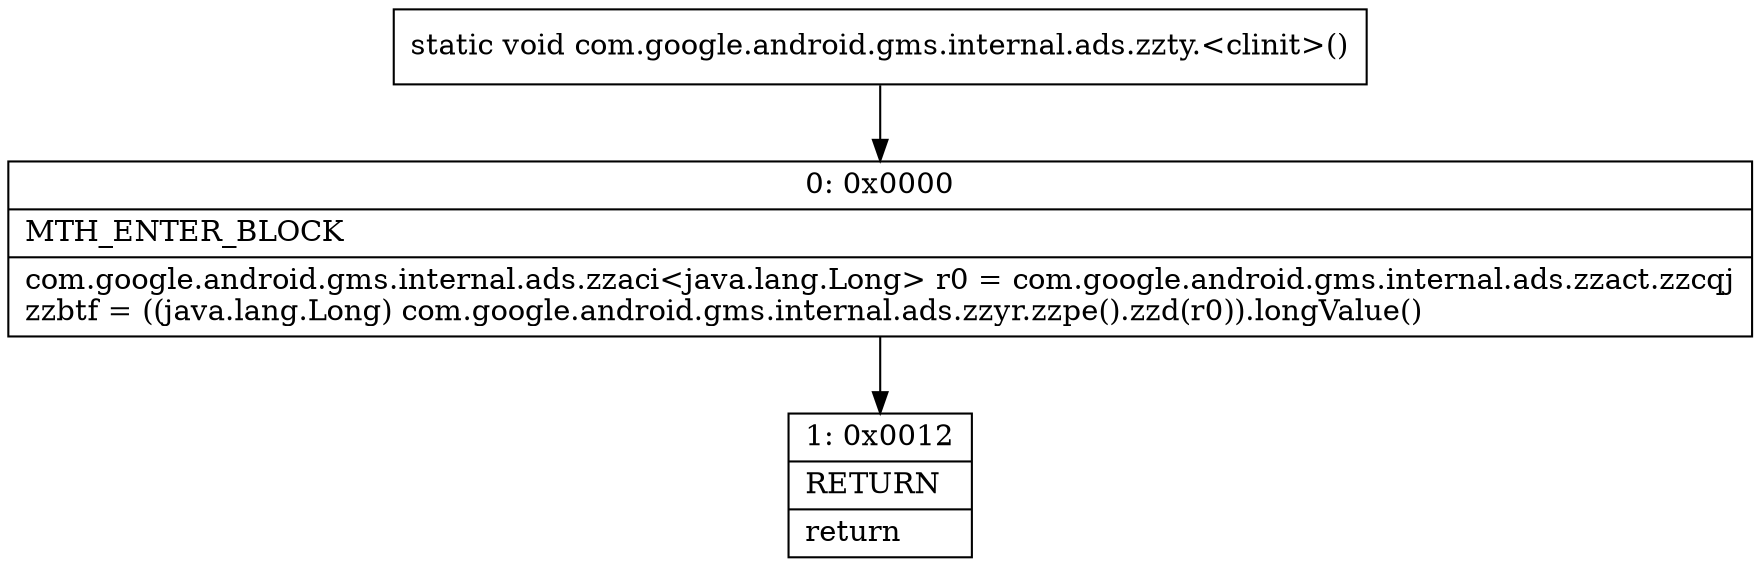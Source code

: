 digraph "CFG forcom.google.android.gms.internal.ads.zzty.\<clinit\>()V" {
Node_0 [shape=record,label="{0\:\ 0x0000|MTH_ENTER_BLOCK\l|com.google.android.gms.internal.ads.zzaci\<java.lang.Long\> r0 = com.google.android.gms.internal.ads.zzact.zzcqj\lzzbtf = ((java.lang.Long) com.google.android.gms.internal.ads.zzyr.zzpe().zzd(r0)).longValue()\l}"];
Node_1 [shape=record,label="{1\:\ 0x0012|RETURN\l|return\l}"];
MethodNode[shape=record,label="{static void com.google.android.gms.internal.ads.zzty.\<clinit\>() }"];
MethodNode -> Node_0;
Node_0 -> Node_1;
}

